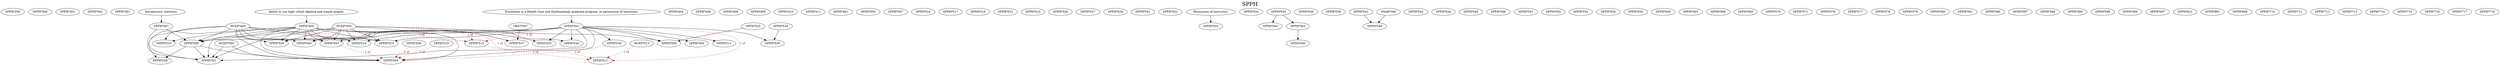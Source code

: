 digraph SPPH {
labelloc = "t";
label = "SPPH"
fontsize = 27;
"SPPH*200"
"SPPH*300"
"SPPH*301"
"SPPH*302"
"SPPH*381"
"Ability to use high school Algebra and simple graphs." -> "SPPH*400" [style=solid]
"SPPH*404"
"SPPH*406"
"SPPH*408"
"SPPH*409"
"SPPH*410"
"SPPH*411"
"SPPH*481"
"HCEP*400" -> "SPPH*500"
"HCEP*502" -> "SPPH*500"
"SPPH*400" -> "SPPH*500"
"SPPH*502" -> "SPPH*500"
"SPPH*567" -> "SPPH*500"
"HCEP*400" -> "SPPH*501"
"HCEP*500" -> "SPPH*501"
"HCEP*502" -> "SPPH*501"
"SPPH*400" -> "SPPH*501"
"SPPH*500" -> "SPPH*501"
"SPPH*502" -> "SPPH*501"
"SPPH*567" -> "SPPH*501"
"Enrolment in a Health Care and Epidemiology graduate program, or permission of instructor." -> "SPPH*502" [style=solid]
"HCEP*400" -> "SPPH*503"
"HCEP*502" -> "SPPH*503"
"SPPH*400" -> "SPPH*503"
"SPPH*502" -> "SPPH*503"
"HCEP*400" -> "SPPH*504"
"HCEP*500" -> "SPPH*504"
"HCEP*502" -> "SPPH*504"
"SPPH*400" -> "SPPH*504"
"SPPH*500" -> "SPPH*504"
"SPPH*502" -> "SPPH*504"
"SPPH*503" -> "SPPH*504" [style=dashed] [label="1 of", fontcolor=firebrick4] [color=red3]
"SPPH*506" -> "SPPH*504" [style=dashed] [label="1 of", fontcolor=firebrick4] [color=red3]
"SPPH*519" -> "SPPH*504" [style=dashed] [label="1 of", fontcolor=firebrick4] [color=red3]
"SPPH*530" -> "SPPH*504" [style=dashed] [label="1 of", fontcolor=firebrick4] [color=red3]
"SPPH*505"
"SPPH*507"
"SPPH*400" -> "SPPH*508" [style=solid]
"SPPH*502" -> "SPPH*508" [style=solid]
"SPPH*525" -> "SPPH*508" [style=solid]
"SPPH*502" -> "SPPH*509" [style=solid]
"HCEP*400" -> "SPPH*510" [style=solid]
"SPPH*400" -> "SPPH*510" [style=solid]
"SPPH*502" -> "SPPH*511" [style=solid]
"HCEP*502" -> "SPPH*512" [style=dashed] [label="1 of", fontcolor=firebrick4] [color=red3]
"HCEP*513" -> "SPPH*512" [style=dashed] [label="1 of", fontcolor=firebrick4] [color=red3]
"SPPH*502" -> "SPPH*512" [style=dashed] [label="1 of", fontcolor=firebrick4] [color=red3]
"SPPH*513" -> "SPPH*512" [style=dashed] [label="1 of", fontcolor=firebrick4] [color=red3]
"HCEP*400" -> "SPPH*513" [style=dashed] [label="1 of", fontcolor=firebrick4] [color=red3]
"HCEP*502" -> "SPPH*513" [style=dashed] [label="1 of", fontcolor=firebrick4] [color=red3]
"SPPH*400" -> "SPPH*513" [style=dashed] [label="1 of", fontcolor=firebrick4] [color=red3]
"SPPH*502" -> "SPPH*513" [style=dashed] [label="1 of", fontcolor=firebrick4] [color=red3]
"HCEP*400" -> "SPPH*514"
"HCEP*502" -> "SPPH*514"
"SPPH*400" -> "SPPH*514"
"SPPH*502" -> "SPPH*514"
"HCEP*400" -> "SPPH*515"
"HCEP*502" -> "SPPH*515"
"SPPH*400" -> "SPPH*515"
"SPPH*502" -> "SPPH*515"
"SPPH*516"
"SPPH*517"
"SPPH*518"
"HCEP*400" -> "SPPH*520"
"HCEP*502" -> "SPPH*520"
"SPPH*400" -> "SPPH*520"
"SPPH*502" -> "SPPH*520"
"SPPH*522"
"SPPH*523"
"SPPH*524"
"SPPH*526"
"SPPH*527"
"SPPH*400" -> "SPPH*528" [style=solid]
"SPPH*500" -> "SPPH*528" [style=solid]
"SPPH*529"
"SPPH*502" -> "SPPH*530" [style=solid]
"SPPH*531"
"SPPH*532"
"Permission of instructor." -> "SPPH*533" [style=solid]
"SPPH*534"
"SPPH*535"
"SPPH*536"
"SPPH*400" -> "SPPH*537" [style=solid]
"OBST*507" -> "SPPH*537" [style=solid]
"SPPH*538"
"SPPH*502" -> "SPPH*539" [style=solid]
"SPPH*524" -> "SPPH*539" [style=solid]
"HCEP*400" -> "SPPH*540"
"HCEP*502" -> "SPPH*540"
"SPPH*400" -> "SPPH*540"
"SPPH*502" -> "SPPH*540"
"SPPH*541"
"SPPH*542"
"HCEP*502" -> "SPPH*543" [style=solid]
"SPPH*502" -> "SPPH*543" [style=solid]
"SPPH*544"
"SPPH*545"
"SPPH*546"
"SPPH*547"
"SPPH*541" -> "SPPH*549" [style=solid]
"PHAR*560" -> "SPPH*549" [style=solid]
"SPPH*550"
"SPPH*552"
"SPPH*400" -> "SPPH*553"
"SPPH*502" -> "SPPH*553"
"SPPH*554"
"SPPH*555"
"SPPH*559"
"SPPH*535" -> "SPPH*562" [style=solid]
"SPPH*535" -> "SPPH*563" [style=solid]
"SPPH*565"
"SPPH*563" -> "SPPH*566" [style=solid]
"Introductory statistics." -> "SPPH*567" [style=solid]
"SPPH*568"
"SPPH*569"
"SPPH*570"
"SPPH*571"
"SPPH*576"
"SPPH*577"
"SPPH*578"
"SPPH*579"
"SPPH*580"
"SPPH*581"
"SPPH*586"
"SPPH*587"
"SPPH*588"
"SPPH*589"
"SPPH*598"
"SPPH*599"
"SPPH*607"
"SPPH*621"
"SPPH*681"
"SPPH*699"
"SPPH*710"
"SPPH*711"
"SPPH*712"
"SPPH*713"
"SPPH*714"
"SPPH*715"
"SPPH*716"
"SPPH*717"
"SPPH*718"
}
